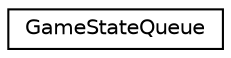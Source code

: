 digraph "Graphical Class Hierarchy"
{
 // LATEX_PDF_SIZE
  edge [fontname="Helvetica",fontsize="10",labelfontname="Helvetica",labelfontsize="10"];
  node [fontname="Helvetica",fontsize="10",shape=record];
  rankdir="LR";
  Node0 [label="GameStateQueue",height=0.2,width=0.4,color="black", fillcolor="white", style="filled",URL="$classGameStateQueue.html",tooltip=" "];
}
